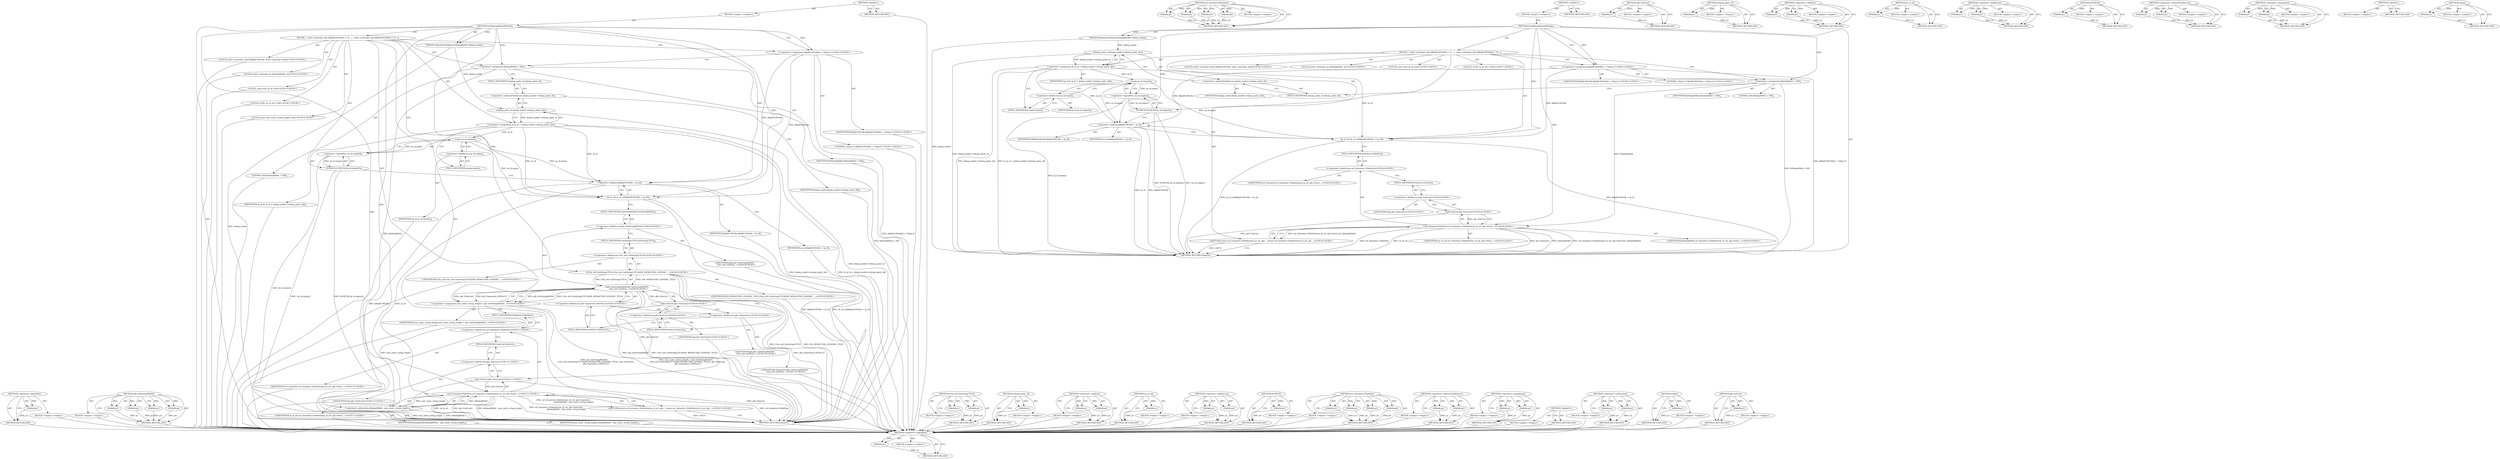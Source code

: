 digraph "empty" {
vulnerable_126 [label=<(METHOD,&lt;operator&gt;.logicalNot)>];
vulnerable_127 [label=<(PARAM,p1)>];
vulnerable_128 [label=<(BLOCK,&lt;empty&gt;,&lt;empty&gt;)>];
vulnerable_129 [label=<(METHOD_RETURN,ANY)>];
vulnerable_148 [label=<(METHOD,gfx.GetStringWidthF)>];
vulnerable_149 [label=<(PARAM,p1)>];
vulnerable_150 [label=<(PARAM,p2)>];
vulnerable_151 [label=<(PARAM,p3)>];
vulnerable_152 [label=<(PARAM,p4)>];
vulnerable_153 [label=<(BLOCK,&lt;empty&gt;,&lt;empty&gt;)>];
vulnerable_154 [label=<(METHOD_RETURN,ANY)>];
vulnerable_6 [label=<(METHOD,&lt;global&gt;)<SUB>1</SUB>>];
vulnerable_7 [label=<(BLOCK,&lt;empty&gt;,&lt;empty&gt;)<SUB>1</SUB>>];
vulnerable_8 [label=<(METHOD,GetRelyingPartyIdString)<SUB>1</SUB>>];
vulnerable_9 [label=<(PARAM,AuthenticatorRequestDialogModel* dialog_model)<SUB>2</SUB>>];
vulnerable_10 [label=<(BLOCK,{
  static constexpr char kRpIdUrlPrefix[] = &quot;h...,{
  static constexpr char kRpIdUrlPrefix[] = &quot;h...)<SUB>2</SUB>>];
vulnerable_11 [label="<(LOCAL,static constexpr char[] kRpIdUrlPrefix: static constexpr char[])<SUB>3</SUB>>"];
vulnerable_12 [label="<(&lt;operator&gt;.assignment,kRpIdUrlPrefix[] = &quot;https://&quot;)<SUB>3</SUB>>"];
vulnerable_13 [label="<(IDENTIFIER,kRpIdUrlPrefix,kRpIdUrlPrefix[] = &quot;https://&quot;)<SUB>3</SUB>>"];
vulnerable_14 [label="<(LITERAL,&quot;https://&quot;,kRpIdUrlPrefix[] = &quot;https://&quot;)<SUB>3</SUB>>"];
vulnerable_15 [label="<(LOCAL,static constexpr int kDialogWidth: int)<SUB>4</SUB>>"];
vulnerable_16 [label=<(&lt;operator&gt;.assignment,kDialogWidth = 300)<SUB>4</SUB>>];
vulnerable_17 [label=<(IDENTIFIER,kDialogWidth,kDialogWidth = 300)<SUB>4</SUB>>];
vulnerable_18 [label=<(LITERAL,300,kDialogWidth = 300)<SUB>4</SUB>>];
vulnerable_19 [label="<(LOCAL,const auto rp_id: auto)<SUB>5</SUB>>"];
vulnerable_20 [label=<(&lt;operator&gt;.assignment,&amp; rp_id = dialog_model-&gt;relying_party_id())<SUB>5</SUB>>];
vulnerable_21 [label=<(IDENTIFIER,rp_id,&amp; rp_id = dialog_model-&gt;relying_party_id())<SUB>5</SUB>>];
vulnerable_22 [label=<(relying_party_id,dialog_model-&gt;relying_party_id())<SUB>5</SUB>>];
vulnerable_23 [label=<(&lt;operator&gt;.indirectFieldAccess,dialog_model-&gt;relying_party_id)<SUB>5</SUB>>];
vulnerable_24 [label=<(IDENTIFIER,dialog_model,dialog_model-&gt;relying_party_id())<SUB>5</SUB>>];
vulnerable_25 [label=<(FIELD_IDENTIFIER,relying_party_id,relying_party_id)<SUB>5</SUB>>];
vulnerable_26 [label=<(DCHECK,DCHECK(!rp_id.empty()))<SUB>6</SUB>>];
vulnerable_27 [label=<(&lt;operator&gt;.logicalNot,!rp_id.empty())<SUB>6</SUB>>];
vulnerable_28 [label=<(empty,rp_id.empty())<SUB>6</SUB>>];
vulnerable_29 [label=<(&lt;operator&gt;.fieldAccess,rp_id.empty)<SUB>6</SUB>>];
vulnerable_30 [label=<(IDENTIFIER,rp_id,rp_id.empty())<SUB>6</SUB>>];
vulnerable_31 [label=<(FIELD_IDENTIFIER,empty,empty)<SUB>6</SUB>>];
vulnerable_32 [label="<(LOCAL,GURL rp_id_url: GURL)<SUB>7</SUB>>"];
vulnerable_33 [label=<(rp_id_url,rp_id_url(kRpIdUrlPrefix + rp_id))<SUB>7</SUB>>];
vulnerable_34 [label=<(&lt;operator&gt;.addition,kRpIdUrlPrefix + rp_id)<SUB>7</SUB>>];
vulnerable_35 [label=<(IDENTIFIER,kRpIdUrlPrefix,kRpIdUrlPrefix + rp_id)<SUB>7</SUB>>];
vulnerable_36 [label=<(IDENTIFIER,rp_id,kRpIdUrlPrefix + rp_id)<SUB>7</SUB>>];
vulnerable_37 [label="<(LOCAL,auto max_static_string_length: auto)<SUB>8</SUB>>"];
vulnerable_38 [label="<(&lt;operator&gt;.assignment,max_static_string_length = gfx::GetStringWidthF...)<SUB>8</SUB>>"];
vulnerable_39 [label="<(IDENTIFIER,max_static_string_length,max_static_string_length = gfx::GetStringWidthF...)<SUB>8</SUB>>"];
vulnerable_40 [label="<(gfx.GetStringWidthF,gfx::GetStringWidthF(
      l10n_util::GetStrin...)<SUB>8</SUB>>"];
vulnerable_41 [label="<(&lt;operator&gt;.fieldAccess,gfx::GetStringWidthF)<SUB>8</SUB>>"];
vulnerable_42 [label="<(IDENTIFIER,gfx,gfx::GetStringWidthF(
      l10n_util::GetStrin...)<SUB>8</SUB>>"];
vulnerable_43 [label=<(FIELD_IDENTIFIER,GetStringWidthF,GetStringWidthF)<SUB>8</SUB>>];
vulnerable_44 [label="<(l10n_util.GetStringUTF16,l10n_util::GetStringUTF16(IDS_WEBAUTHN_GENERIC_...)<SUB>9</SUB>>"];
vulnerable_45 [label="<(&lt;operator&gt;.fieldAccess,l10n_util::GetStringUTF16)<SUB>9</SUB>>"];
vulnerable_46 [label="<(IDENTIFIER,l10n_util,l10n_util::GetStringUTF16(IDS_WEBAUTHN_GENERIC_...)<SUB>9</SUB>>"];
vulnerable_47 [label=<(FIELD_IDENTIFIER,GetStringUTF16,GetStringUTF16)<SUB>9</SUB>>];
vulnerable_48 [label="<(IDENTIFIER,IDS_WEBAUTHN_GENERIC_TITLE,l10n_util::GetStringUTF16(IDS_WEBAUTHN_GENERIC_...)<SUB>9</SUB>>"];
vulnerable_49 [label="<(gfx.FontList,gfx::FontList())<SUB>9</SUB>>"];
vulnerable_50 [label="<(&lt;operator&gt;.fieldAccess,gfx::FontList)<SUB>9</SUB>>"];
vulnerable_51 [label="<(IDENTIFIER,gfx,gfx::FontList())<SUB>9</SUB>>"];
vulnerable_52 [label=<(FIELD_IDENTIFIER,FontList,FontList)<SUB>9</SUB>>];
vulnerable_53 [label="<(&lt;operator&gt;.fieldAccess,gfx::Typesetter::DEFAULT)<SUB>10</SUB>>"];
vulnerable_54 [label="<(&lt;operator&gt;.fieldAccess,gfx::Typesetter)<SUB>10</SUB>>"];
vulnerable_55 [label="<(IDENTIFIER,gfx,gfx::GetStringWidthF(
      l10n_util::GetStrin...)<SUB>10</SUB>>"];
vulnerable_56 [label="<(IDENTIFIER,Typesetter,gfx::GetStringWidthF(
      l10n_util::GetStrin...)<SUB>10</SUB>>"];
vulnerable_57 [label=<(FIELD_IDENTIFIER,DEFAULT,DEFAULT)<SUB>10</SUB>>];
vulnerable_58 [label="<(RETURN,return url_formatter::ElideHost(rp_id_url, gfx:...,return url_formatter::ElideHost(rp_id_url, gfx:...)<SUB>11</SUB>>"];
vulnerable_59 [label="<(url_formatter.ElideHost,url_formatter::ElideHost(rp_id_url, gfx::FontLi...)<SUB>11</SUB>>"];
vulnerable_60 [label="<(&lt;operator&gt;.fieldAccess,url_formatter::ElideHost)<SUB>11</SUB>>"];
vulnerable_61 [label="<(IDENTIFIER,url_formatter,url_formatter::ElideHost(rp_id_url, gfx::FontLi...)<SUB>11</SUB>>"];
vulnerable_62 [label=<(FIELD_IDENTIFIER,ElideHost,ElideHost)<SUB>11</SUB>>];
vulnerable_63 [label="<(IDENTIFIER,rp_id_url,url_formatter::ElideHost(rp_id_url, gfx::FontLi...)<SUB>11</SUB>>"];
vulnerable_64 [label="<(gfx.FontList,gfx::FontList())<SUB>11</SUB>>"];
vulnerable_65 [label="<(&lt;operator&gt;.fieldAccess,gfx::FontList)<SUB>11</SUB>>"];
vulnerable_66 [label="<(IDENTIFIER,gfx,gfx::FontList())<SUB>11</SUB>>"];
vulnerable_67 [label=<(FIELD_IDENTIFIER,FontList,FontList)<SUB>11</SUB>>];
vulnerable_68 [label=<(&lt;operator&gt;.subtraction,kDialogWidth - max_static_string_length)<SUB>12</SUB>>];
vulnerable_69 [label=<(IDENTIFIER,kDialogWidth,kDialogWidth - max_static_string_length)<SUB>12</SUB>>];
vulnerable_70 [label=<(IDENTIFIER,max_static_string_length,kDialogWidth - max_static_string_length)<SUB>12</SUB>>];
vulnerable_71 [label=<(METHOD_RETURN,string16)<SUB>1</SUB>>];
vulnerable_73 [label=<(METHOD_RETURN,ANY)<SUB>1</SUB>>];
vulnerable_155 [label=<(METHOD,l10n_util.GetStringUTF16)>];
vulnerable_156 [label=<(PARAM,p1)>];
vulnerable_157 [label=<(PARAM,p2)>];
vulnerable_158 [label=<(BLOCK,&lt;empty&gt;,&lt;empty&gt;)>];
vulnerable_159 [label=<(METHOD_RETURN,ANY)>];
vulnerable_113 [label=<(METHOD,relying_party_id)>];
vulnerable_114 [label=<(PARAM,p1)>];
vulnerable_115 [label=<(BLOCK,&lt;empty&gt;,&lt;empty&gt;)>];
vulnerable_116 [label=<(METHOD_RETURN,ANY)>];
vulnerable_143 [label=<(METHOD,&lt;operator&gt;.addition)>];
vulnerable_144 [label=<(PARAM,p1)>];
vulnerable_145 [label=<(PARAM,p2)>];
vulnerable_146 [label=<(BLOCK,&lt;empty&gt;,&lt;empty&gt;)>];
vulnerable_147 [label=<(METHOD_RETURN,ANY)>];
vulnerable_139 [label=<(METHOD,rp_id_url)>];
vulnerable_140 [label=<(PARAM,p1)>];
vulnerable_141 [label=<(BLOCK,&lt;empty&gt;,&lt;empty&gt;)>];
vulnerable_142 [label=<(METHOD_RETURN,ANY)>];
vulnerable_134 [label=<(METHOD,&lt;operator&gt;.fieldAccess)>];
vulnerable_135 [label=<(PARAM,p1)>];
vulnerable_136 [label=<(PARAM,p2)>];
vulnerable_137 [label=<(BLOCK,&lt;empty&gt;,&lt;empty&gt;)>];
vulnerable_138 [label=<(METHOD_RETURN,ANY)>];
vulnerable_122 [label=<(METHOD,DCHECK)>];
vulnerable_123 [label=<(PARAM,p1)>];
vulnerable_124 [label=<(BLOCK,&lt;empty&gt;,&lt;empty&gt;)>];
vulnerable_125 [label=<(METHOD_RETURN,ANY)>];
vulnerable_164 [label=<(METHOD,url_formatter.ElideHost)>];
vulnerable_165 [label=<(PARAM,p1)>];
vulnerable_166 [label=<(PARAM,p2)>];
vulnerable_167 [label=<(PARAM,p3)>];
vulnerable_168 [label=<(PARAM,p4)>];
vulnerable_169 [label=<(BLOCK,&lt;empty&gt;,&lt;empty&gt;)>];
vulnerable_170 [label=<(METHOD_RETURN,ANY)>];
vulnerable_117 [label=<(METHOD,&lt;operator&gt;.indirectFieldAccess)>];
vulnerable_118 [label=<(PARAM,p1)>];
vulnerable_119 [label=<(PARAM,p2)>];
vulnerable_120 [label=<(BLOCK,&lt;empty&gt;,&lt;empty&gt;)>];
vulnerable_121 [label=<(METHOD_RETURN,ANY)>];
vulnerable_108 [label=<(METHOD,&lt;operator&gt;.assignment)>];
vulnerable_109 [label=<(PARAM,p1)>];
vulnerable_110 [label=<(PARAM,p2)>];
vulnerable_111 [label=<(BLOCK,&lt;empty&gt;,&lt;empty&gt;)>];
vulnerable_112 [label=<(METHOD_RETURN,ANY)>];
vulnerable_102 [label=<(METHOD,&lt;global&gt;)<SUB>1</SUB>>];
vulnerable_103 [label=<(BLOCK,&lt;empty&gt;,&lt;empty&gt;)>];
vulnerable_104 [label=<(METHOD_RETURN,ANY)>];
vulnerable_171 [label=<(METHOD,&lt;operator&gt;.subtraction)>];
vulnerable_172 [label=<(PARAM,p1)>];
vulnerable_173 [label=<(PARAM,p2)>];
vulnerable_174 [label=<(BLOCK,&lt;empty&gt;,&lt;empty&gt;)>];
vulnerable_175 [label=<(METHOD_RETURN,ANY)>];
vulnerable_130 [label=<(METHOD,empty)>];
vulnerable_131 [label=<(PARAM,p1)>];
vulnerable_132 [label=<(BLOCK,&lt;empty&gt;,&lt;empty&gt;)>];
vulnerable_133 [label=<(METHOD_RETURN,ANY)>];
vulnerable_160 [label=<(METHOD,gfx.FontList)>];
vulnerable_161 [label=<(PARAM,p1)>];
vulnerable_162 [label=<(BLOCK,&lt;empty&gt;,&lt;empty&gt;)>];
vulnerable_163 [label=<(METHOD_RETURN,ANY)>];
fixed_99 [label=<(METHOD,&lt;operator&gt;.logicalNot)>];
fixed_100 [label=<(PARAM,p1)>];
fixed_101 [label=<(BLOCK,&lt;empty&gt;,&lt;empty&gt;)>];
fixed_102 [label=<(METHOD_RETURN,ANY)>];
fixed_121 [label=<(METHOD,url_formatter.ElideHost)>];
fixed_122 [label=<(PARAM,p1)>];
fixed_123 [label=<(PARAM,p2)>];
fixed_124 [label=<(PARAM,p3)>];
fixed_125 [label=<(PARAM,p4)>];
fixed_126 [label=<(BLOCK,&lt;empty&gt;,&lt;empty&gt;)>];
fixed_127 [label=<(METHOD_RETURN,ANY)>];
fixed_6 [label=<(METHOD,&lt;global&gt;)<SUB>1</SUB>>];
fixed_7 [label=<(BLOCK,&lt;empty&gt;,&lt;empty&gt;)<SUB>1</SUB>>];
fixed_8 [label=<(METHOD,GetRelyingPartyIdString)<SUB>1</SUB>>];
fixed_9 [label=<(PARAM,AuthenticatorRequestDialogModel* dialog_model)<SUB>2</SUB>>];
fixed_10 [label=<(BLOCK,{
  static constexpr char kRpIdUrlPrefix[] = &quot;h...,{
  static constexpr char kRpIdUrlPrefix[] = &quot;h...)<SUB>2</SUB>>];
fixed_11 [label="<(LOCAL,static constexpr char[] kRpIdUrlPrefix: static constexpr char[])<SUB>3</SUB>>"];
fixed_12 [label="<(&lt;operator&gt;.assignment,kRpIdUrlPrefix[] = &quot;https://&quot;)<SUB>3</SUB>>"];
fixed_13 [label="<(IDENTIFIER,kRpIdUrlPrefix,kRpIdUrlPrefix[] = &quot;https://&quot;)<SUB>3</SUB>>"];
fixed_14 [label="<(LITERAL,&quot;https://&quot;,kRpIdUrlPrefix[] = &quot;https://&quot;)<SUB>3</SUB>>"];
fixed_15 [label="<(LOCAL,static constexpr int kDialogWidth: int)<SUB>4</SUB>>"];
fixed_16 [label=<(&lt;operator&gt;.assignment,kDialogWidth = 300)<SUB>4</SUB>>];
fixed_17 [label=<(IDENTIFIER,kDialogWidth,kDialogWidth = 300)<SUB>4</SUB>>];
fixed_18 [label=<(LITERAL,300,kDialogWidth = 300)<SUB>4</SUB>>];
fixed_19 [label="<(LOCAL,const auto rp_id: auto)<SUB>5</SUB>>"];
fixed_20 [label=<(&lt;operator&gt;.assignment,&amp; rp_id = dialog_model-&gt;relying_party_id())<SUB>5</SUB>>];
fixed_21 [label=<(IDENTIFIER,rp_id,&amp; rp_id = dialog_model-&gt;relying_party_id())<SUB>5</SUB>>];
fixed_22 [label=<(relying_party_id,dialog_model-&gt;relying_party_id())<SUB>5</SUB>>];
fixed_23 [label=<(&lt;operator&gt;.indirectFieldAccess,dialog_model-&gt;relying_party_id)<SUB>5</SUB>>];
fixed_24 [label=<(IDENTIFIER,dialog_model,dialog_model-&gt;relying_party_id())<SUB>5</SUB>>];
fixed_25 [label=<(FIELD_IDENTIFIER,relying_party_id,relying_party_id)<SUB>5</SUB>>];
fixed_26 [label=<(DCHECK,DCHECK(!rp_id.empty()))<SUB>6</SUB>>];
fixed_27 [label=<(&lt;operator&gt;.logicalNot,!rp_id.empty())<SUB>6</SUB>>];
fixed_28 [label=<(empty,rp_id.empty())<SUB>6</SUB>>];
fixed_29 [label=<(&lt;operator&gt;.fieldAccess,rp_id.empty)<SUB>6</SUB>>];
fixed_30 [label=<(IDENTIFIER,rp_id,rp_id.empty())<SUB>6</SUB>>];
fixed_31 [label=<(FIELD_IDENTIFIER,empty,empty)<SUB>6</SUB>>];
fixed_32 [label="<(LOCAL,GURL rp_id_url: GURL)<SUB>7</SUB>>"];
fixed_33 [label=<(rp_id_url,rp_id_url(kRpIdUrlPrefix + rp_id))<SUB>7</SUB>>];
fixed_34 [label=<(&lt;operator&gt;.addition,kRpIdUrlPrefix + rp_id)<SUB>7</SUB>>];
fixed_35 [label=<(IDENTIFIER,kRpIdUrlPrefix,kRpIdUrlPrefix + rp_id)<SUB>7</SUB>>];
fixed_36 [label=<(IDENTIFIER,rp_id,kRpIdUrlPrefix + rp_id)<SUB>7</SUB>>];
fixed_37 [label="<(RETURN,return url_formatter::ElideHost(rp_id_url, gfx:...,return url_formatter::ElideHost(rp_id_url, gfx:...)<SUB>8</SUB>>"];
fixed_38 [label="<(url_formatter.ElideHost,url_formatter::ElideHost(rp_id_url, gfx::FontLi...)<SUB>8</SUB>>"];
fixed_39 [label="<(&lt;operator&gt;.fieldAccess,url_formatter::ElideHost)<SUB>8</SUB>>"];
fixed_40 [label="<(IDENTIFIER,url_formatter,url_formatter::ElideHost(rp_id_url, gfx::FontLi...)<SUB>8</SUB>>"];
fixed_41 [label=<(FIELD_IDENTIFIER,ElideHost,ElideHost)<SUB>8</SUB>>];
fixed_42 [label="<(IDENTIFIER,rp_id_url,url_formatter::ElideHost(rp_id_url, gfx::FontLi...)<SUB>8</SUB>>"];
fixed_43 [label="<(gfx.FontList,gfx::FontList())<SUB>8</SUB>>"];
fixed_44 [label="<(&lt;operator&gt;.fieldAccess,gfx::FontList)<SUB>8</SUB>>"];
fixed_45 [label="<(IDENTIFIER,gfx,gfx::FontList())<SUB>8</SUB>>"];
fixed_46 [label=<(FIELD_IDENTIFIER,FontList,FontList)<SUB>8</SUB>>];
fixed_47 [label="<(IDENTIFIER,kDialogWidth,url_formatter::ElideHost(rp_id_url, gfx::FontLi...)<SUB>8</SUB>>"];
fixed_48 [label=<(METHOD_RETURN,string16)<SUB>1</SUB>>];
fixed_50 [label=<(METHOD_RETURN,ANY)<SUB>1</SUB>>];
fixed_128 [label=<(METHOD,gfx.FontList)>];
fixed_129 [label=<(PARAM,p1)>];
fixed_130 [label=<(BLOCK,&lt;empty&gt;,&lt;empty&gt;)>];
fixed_131 [label=<(METHOD_RETURN,ANY)>];
fixed_86 [label=<(METHOD,relying_party_id)>];
fixed_87 [label=<(PARAM,p1)>];
fixed_88 [label=<(BLOCK,&lt;empty&gt;,&lt;empty&gt;)>];
fixed_89 [label=<(METHOD_RETURN,ANY)>];
fixed_116 [label=<(METHOD,&lt;operator&gt;.addition)>];
fixed_117 [label=<(PARAM,p1)>];
fixed_118 [label=<(PARAM,p2)>];
fixed_119 [label=<(BLOCK,&lt;empty&gt;,&lt;empty&gt;)>];
fixed_120 [label=<(METHOD_RETURN,ANY)>];
fixed_112 [label=<(METHOD,rp_id_url)>];
fixed_113 [label=<(PARAM,p1)>];
fixed_114 [label=<(BLOCK,&lt;empty&gt;,&lt;empty&gt;)>];
fixed_115 [label=<(METHOD_RETURN,ANY)>];
fixed_107 [label=<(METHOD,&lt;operator&gt;.fieldAccess)>];
fixed_108 [label=<(PARAM,p1)>];
fixed_109 [label=<(PARAM,p2)>];
fixed_110 [label=<(BLOCK,&lt;empty&gt;,&lt;empty&gt;)>];
fixed_111 [label=<(METHOD_RETURN,ANY)>];
fixed_95 [label=<(METHOD,DCHECK)>];
fixed_96 [label=<(PARAM,p1)>];
fixed_97 [label=<(BLOCK,&lt;empty&gt;,&lt;empty&gt;)>];
fixed_98 [label=<(METHOD_RETURN,ANY)>];
fixed_90 [label=<(METHOD,&lt;operator&gt;.indirectFieldAccess)>];
fixed_91 [label=<(PARAM,p1)>];
fixed_92 [label=<(PARAM,p2)>];
fixed_93 [label=<(BLOCK,&lt;empty&gt;,&lt;empty&gt;)>];
fixed_94 [label=<(METHOD_RETURN,ANY)>];
fixed_81 [label=<(METHOD,&lt;operator&gt;.assignment)>];
fixed_82 [label=<(PARAM,p1)>];
fixed_83 [label=<(PARAM,p2)>];
fixed_84 [label=<(BLOCK,&lt;empty&gt;,&lt;empty&gt;)>];
fixed_85 [label=<(METHOD_RETURN,ANY)>];
fixed_75 [label=<(METHOD,&lt;global&gt;)<SUB>1</SUB>>];
fixed_76 [label=<(BLOCK,&lt;empty&gt;,&lt;empty&gt;)>];
fixed_77 [label=<(METHOD_RETURN,ANY)>];
fixed_103 [label=<(METHOD,empty)>];
fixed_104 [label=<(PARAM,p1)>];
fixed_105 [label=<(BLOCK,&lt;empty&gt;,&lt;empty&gt;)>];
fixed_106 [label=<(METHOD_RETURN,ANY)>];
vulnerable_126 -> vulnerable_127  [key=0, label="AST: "];
vulnerable_126 -> vulnerable_127  [key=1, label="DDG: "];
vulnerable_126 -> vulnerable_128  [key=0, label="AST: "];
vulnerable_126 -> vulnerable_129  [key=0, label="AST: "];
vulnerable_126 -> vulnerable_129  [key=1, label="CFG: "];
vulnerable_127 -> vulnerable_129  [key=0, label="DDG: p1"];
vulnerable_128 -> fixed_99  [key=0];
vulnerable_129 -> fixed_99  [key=0];
vulnerable_148 -> vulnerable_149  [key=0, label="AST: "];
vulnerable_148 -> vulnerable_149  [key=1, label="DDG: "];
vulnerable_148 -> vulnerable_153  [key=0, label="AST: "];
vulnerable_148 -> vulnerable_150  [key=0, label="AST: "];
vulnerable_148 -> vulnerable_150  [key=1, label="DDG: "];
vulnerable_148 -> vulnerable_154  [key=0, label="AST: "];
vulnerable_148 -> vulnerable_154  [key=1, label="CFG: "];
vulnerable_148 -> vulnerable_151  [key=0, label="AST: "];
vulnerable_148 -> vulnerable_151  [key=1, label="DDG: "];
vulnerable_148 -> vulnerable_152  [key=0, label="AST: "];
vulnerable_148 -> vulnerable_152  [key=1, label="DDG: "];
vulnerable_149 -> vulnerable_154  [key=0, label="DDG: p1"];
vulnerable_150 -> vulnerable_154  [key=0, label="DDG: p2"];
vulnerable_151 -> vulnerable_154  [key=0, label="DDG: p3"];
vulnerable_152 -> vulnerable_154  [key=0, label="DDG: p4"];
vulnerable_153 -> fixed_99  [key=0];
vulnerable_154 -> fixed_99  [key=0];
vulnerable_6 -> vulnerable_7  [key=0, label="AST: "];
vulnerable_6 -> vulnerable_73  [key=0, label="AST: "];
vulnerable_6 -> vulnerable_73  [key=1, label="CFG: "];
vulnerable_7 -> vulnerable_8  [key=0, label="AST: "];
vulnerable_8 -> vulnerable_9  [key=0, label="AST: "];
vulnerable_8 -> vulnerable_9  [key=1, label="DDG: "];
vulnerable_8 -> vulnerable_10  [key=0, label="AST: "];
vulnerable_8 -> vulnerable_71  [key=0, label="AST: "];
vulnerable_8 -> vulnerable_12  [key=0, label="CFG: "];
vulnerable_8 -> vulnerable_12  [key=1, label="DDG: "];
vulnerable_8 -> vulnerable_16  [key=0, label="DDG: "];
vulnerable_8 -> vulnerable_33  [key=0, label="DDG: "];
vulnerable_8 -> vulnerable_34  [key=0, label="DDG: "];
vulnerable_8 -> vulnerable_59  [key=0, label="DDG: "];
vulnerable_8 -> vulnerable_44  [key=0, label="DDG: "];
vulnerable_8 -> vulnerable_68  [key=0, label="DDG: "];
vulnerable_9 -> vulnerable_71  [key=0, label="DDG: dialog_model"];
vulnerable_9 -> vulnerable_22  [key=0, label="DDG: dialog_model"];
vulnerable_10 -> vulnerable_11  [key=0, label="AST: "];
vulnerable_10 -> vulnerable_12  [key=0, label="AST: "];
vulnerable_10 -> vulnerable_15  [key=0, label="AST: "];
vulnerable_10 -> vulnerable_16  [key=0, label="AST: "];
vulnerable_10 -> vulnerable_19  [key=0, label="AST: "];
vulnerable_10 -> vulnerable_20  [key=0, label="AST: "];
vulnerable_10 -> vulnerable_26  [key=0, label="AST: "];
vulnerable_10 -> vulnerable_32  [key=0, label="AST: "];
vulnerable_10 -> vulnerable_33  [key=0, label="AST: "];
vulnerable_10 -> vulnerable_37  [key=0, label="AST: "];
vulnerable_10 -> vulnerable_38  [key=0, label="AST: "];
vulnerable_10 -> vulnerable_58  [key=0, label="AST: "];
vulnerable_11 -> fixed_99  [key=0];
vulnerable_12 -> vulnerable_13  [key=0, label="AST: "];
vulnerable_12 -> vulnerable_14  [key=0, label="AST: "];
vulnerable_12 -> vulnerable_16  [key=0, label="CFG: "];
vulnerable_12 -> vulnerable_71  [key=0, label="DDG: kRpIdUrlPrefix[] = &quot;https://&quot;"];
vulnerable_12 -> vulnerable_33  [key=0, label="DDG: kRpIdUrlPrefix"];
vulnerable_12 -> vulnerable_34  [key=0, label="DDG: kRpIdUrlPrefix"];
vulnerable_13 -> fixed_99  [key=0];
vulnerable_14 -> fixed_99  [key=0];
vulnerable_15 -> fixed_99  [key=0];
vulnerable_16 -> vulnerable_17  [key=0, label="AST: "];
vulnerable_16 -> vulnerable_18  [key=0, label="AST: "];
vulnerable_16 -> vulnerable_25  [key=0, label="CFG: "];
vulnerable_16 -> vulnerable_71  [key=0, label="DDG: kDialogWidth = 300"];
vulnerable_16 -> vulnerable_68  [key=0, label="DDG: kDialogWidth"];
vulnerable_17 -> fixed_99  [key=0];
vulnerable_18 -> fixed_99  [key=0];
vulnerable_19 -> fixed_99  [key=0];
vulnerable_20 -> vulnerable_21  [key=0, label="AST: "];
vulnerable_20 -> vulnerable_22  [key=0, label="AST: "];
vulnerable_20 -> vulnerable_31  [key=0, label="CFG: "];
vulnerable_20 -> vulnerable_71  [key=0, label="DDG: dialog_model-&gt;relying_party_id()"];
vulnerable_20 -> vulnerable_71  [key=1, label="DDG: &amp; rp_id = dialog_model-&gt;relying_party_id()"];
vulnerable_20 -> vulnerable_33  [key=0, label="DDG: rp_id"];
vulnerable_20 -> vulnerable_34  [key=0, label="DDG: rp_id"];
vulnerable_20 -> vulnerable_28  [key=0, label="DDG: rp_id"];
vulnerable_21 -> fixed_99  [key=0];
vulnerable_22 -> vulnerable_23  [key=0, label="AST: "];
vulnerable_22 -> vulnerable_20  [key=0, label="CFG: "];
vulnerable_22 -> vulnerable_20  [key=1, label="DDG: dialog_model-&gt;relying_party_id"];
vulnerable_22 -> vulnerable_71  [key=0, label="DDG: dialog_model-&gt;relying_party_id"];
vulnerable_23 -> vulnerable_24  [key=0, label="AST: "];
vulnerable_23 -> vulnerable_25  [key=0, label="AST: "];
vulnerable_23 -> vulnerable_22  [key=0, label="CFG: "];
vulnerable_24 -> fixed_99  [key=0];
vulnerable_25 -> vulnerable_23  [key=0, label="CFG: "];
vulnerable_26 -> vulnerable_27  [key=0, label="AST: "];
vulnerable_26 -> vulnerable_34  [key=0, label="CFG: "];
vulnerable_26 -> vulnerable_71  [key=0, label="DDG: !rp_id.empty()"];
vulnerable_26 -> vulnerable_71  [key=1, label="DDG: DCHECK(!rp_id.empty())"];
vulnerable_27 -> vulnerable_28  [key=0, label="AST: "];
vulnerable_27 -> vulnerable_26  [key=0, label="CFG: "];
vulnerable_27 -> vulnerable_26  [key=1, label="DDG: rp_id.empty()"];
vulnerable_27 -> vulnerable_71  [key=0, label="DDG: rp_id.empty()"];
vulnerable_28 -> vulnerable_29  [key=0, label="AST: "];
vulnerable_28 -> vulnerable_27  [key=0, label="CFG: "];
vulnerable_28 -> vulnerable_27  [key=1, label="DDG: rp_id.empty"];
vulnerable_28 -> vulnerable_33  [key=0, label="DDG: rp_id.empty"];
vulnerable_28 -> vulnerable_34  [key=0, label="DDG: rp_id.empty"];
vulnerable_29 -> vulnerable_30  [key=0, label="AST: "];
vulnerable_29 -> vulnerable_31  [key=0, label="AST: "];
vulnerable_29 -> vulnerable_28  [key=0, label="CFG: "];
vulnerable_30 -> fixed_99  [key=0];
vulnerable_31 -> vulnerable_29  [key=0, label="CFG: "];
vulnerable_32 -> fixed_99  [key=0];
vulnerable_33 -> vulnerable_34  [key=0, label="AST: "];
vulnerable_33 -> vulnerable_43  [key=0, label="CFG: "];
vulnerable_33 -> vulnerable_71  [key=0, label="DDG: kRpIdUrlPrefix + rp_id"];
vulnerable_33 -> vulnerable_71  [key=1, label="DDG: rp_id_url(kRpIdUrlPrefix + rp_id)"];
vulnerable_34 -> vulnerable_35  [key=0, label="AST: "];
vulnerable_34 -> vulnerable_36  [key=0, label="AST: "];
vulnerable_34 -> vulnerable_33  [key=0, label="CFG: "];
vulnerable_34 -> vulnerable_71  [key=0, label="DDG: kRpIdUrlPrefix"];
vulnerable_34 -> vulnerable_71  [key=1, label="DDG: rp_id"];
vulnerable_35 -> fixed_99  [key=0];
vulnerable_36 -> fixed_99  [key=0];
vulnerable_37 -> fixed_99  [key=0];
vulnerable_38 -> vulnerable_39  [key=0, label="AST: "];
vulnerable_38 -> vulnerable_40  [key=0, label="AST: "];
vulnerable_38 -> vulnerable_62  [key=0, label="CFG: "];
vulnerable_38 -> vulnerable_71  [key=0, label="DDG: gfx::GetStringWidthF(
      l10n_util::GetStringUTF16(IDS_WEBAUTHN_GENERIC_TITLE), gfx::FontList(),
      gfx::Typesetter::DEFAULT)"];
vulnerable_38 -> vulnerable_71  [key=1, label="DDG: max_static_string_length = gfx::GetStringWidthF(
      l10n_util::GetStringUTF16(IDS_WEBAUTHN_GENERIC_TITLE), gfx::FontList(),
      gfx::Typesetter::DEFAULT)"];
vulnerable_38 -> vulnerable_68  [key=0, label="DDG: max_static_string_length"];
vulnerable_39 -> fixed_99  [key=0];
vulnerable_40 -> vulnerable_41  [key=0, label="AST: "];
vulnerable_40 -> vulnerable_44  [key=0, label="AST: "];
vulnerable_40 -> vulnerable_49  [key=0, label="AST: "];
vulnerable_40 -> vulnerable_53  [key=0, label="AST: "];
vulnerable_40 -> vulnerable_38  [key=0, label="CFG: "];
vulnerable_40 -> vulnerable_38  [key=1, label="DDG: gfx::GetStringWidthF"];
vulnerable_40 -> vulnerable_38  [key=2, label="DDG: l10n_util::GetStringUTF16(IDS_WEBAUTHN_GENERIC_TITLE)"];
vulnerable_40 -> vulnerable_38  [key=3, label="DDG: gfx::FontList()"];
vulnerable_40 -> vulnerable_38  [key=4, label="DDG: gfx::Typesetter::DEFAULT"];
vulnerable_40 -> vulnerable_71  [key=0, label="DDG: gfx::GetStringWidthF"];
vulnerable_40 -> vulnerable_71  [key=1, label="DDG: l10n_util::GetStringUTF16(IDS_WEBAUTHN_GENERIC_TITLE)"];
vulnerable_40 -> vulnerable_71  [key=2, label="DDG: gfx::Typesetter::DEFAULT"];
vulnerable_41 -> vulnerable_42  [key=0, label="AST: "];
vulnerable_41 -> vulnerable_43  [key=0, label="AST: "];
vulnerable_41 -> vulnerable_47  [key=0, label="CFG: "];
vulnerable_42 -> fixed_99  [key=0];
vulnerable_43 -> vulnerable_41  [key=0, label="CFG: "];
vulnerable_44 -> vulnerable_45  [key=0, label="AST: "];
vulnerable_44 -> vulnerable_48  [key=0, label="AST: "];
vulnerable_44 -> vulnerable_52  [key=0, label="CFG: "];
vulnerable_44 -> vulnerable_71  [key=0, label="DDG: l10n_util::GetStringUTF16"];
vulnerable_44 -> vulnerable_71  [key=1, label="DDG: IDS_WEBAUTHN_GENERIC_TITLE"];
vulnerable_44 -> vulnerable_40  [key=0, label="DDG: l10n_util::GetStringUTF16"];
vulnerable_44 -> vulnerable_40  [key=1, label="DDG: IDS_WEBAUTHN_GENERIC_TITLE"];
vulnerable_45 -> vulnerable_46  [key=0, label="AST: "];
vulnerable_45 -> vulnerable_47  [key=0, label="AST: "];
vulnerable_45 -> vulnerable_44  [key=0, label="CFG: "];
vulnerable_46 -> fixed_99  [key=0];
vulnerable_47 -> vulnerable_45  [key=0, label="CFG: "];
vulnerable_48 -> fixed_99  [key=0];
vulnerable_49 -> vulnerable_50  [key=0, label="AST: "];
vulnerable_49 -> vulnerable_54  [key=0, label="CFG: "];
vulnerable_49 -> vulnerable_40  [key=0, label="DDG: gfx::FontList"];
vulnerable_49 -> vulnerable_64  [key=0, label="DDG: gfx::FontList"];
vulnerable_50 -> vulnerable_51  [key=0, label="AST: "];
vulnerable_50 -> vulnerable_52  [key=0, label="AST: "];
vulnerable_50 -> vulnerable_49  [key=0, label="CFG: "];
vulnerable_51 -> fixed_99  [key=0];
vulnerable_52 -> vulnerable_50  [key=0, label="CFG: "];
vulnerable_53 -> vulnerable_54  [key=0, label="AST: "];
vulnerable_53 -> vulnerable_57  [key=0, label="AST: "];
vulnerable_53 -> vulnerable_40  [key=0, label="CFG: "];
vulnerable_54 -> vulnerable_55  [key=0, label="AST: "];
vulnerable_54 -> vulnerable_56  [key=0, label="AST: "];
vulnerable_54 -> vulnerable_57  [key=0, label="CFG: "];
vulnerable_55 -> fixed_99  [key=0];
vulnerable_56 -> fixed_99  [key=0];
vulnerable_57 -> vulnerable_53  [key=0, label="CFG: "];
vulnerable_58 -> vulnerable_59  [key=0, label="AST: "];
vulnerable_58 -> vulnerable_71  [key=0, label="CFG: "];
vulnerable_58 -> vulnerable_71  [key=1, label="DDG: &lt;RET&gt;"];
vulnerable_59 -> vulnerable_60  [key=0, label="AST: "];
vulnerable_59 -> vulnerable_63  [key=0, label="AST: "];
vulnerable_59 -> vulnerable_64  [key=0, label="AST: "];
vulnerable_59 -> vulnerable_68  [key=0, label="AST: "];
vulnerable_59 -> vulnerable_58  [key=0, label="CFG: "];
vulnerable_59 -> vulnerable_58  [key=1, label="DDG: url_formatter::ElideHost(rp_id_url, gfx::FontList(),
                                  kDialogWidth - max_static_string_length)"];
vulnerable_59 -> vulnerable_71  [key=0, label="DDG: url_formatter::ElideHost"];
vulnerable_59 -> vulnerable_71  [key=1, label="DDG: rp_id_url"];
vulnerable_59 -> vulnerable_71  [key=2, label="DDG: gfx::FontList()"];
vulnerable_59 -> vulnerable_71  [key=3, label="DDG: kDialogWidth - max_static_string_length"];
vulnerable_59 -> vulnerable_71  [key=4, label="DDG: url_formatter::ElideHost(rp_id_url, gfx::FontList(),
                                  kDialogWidth - max_static_string_length)"];
vulnerable_60 -> vulnerable_61  [key=0, label="AST: "];
vulnerable_60 -> vulnerable_62  [key=0, label="AST: "];
vulnerable_60 -> vulnerable_67  [key=0, label="CFG: "];
vulnerable_61 -> fixed_99  [key=0];
vulnerable_62 -> vulnerable_60  [key=0, label="CFG: "];
vulnerable_63 -> fixed_99  [key=0];
vulnerable_64 -> vulnerable_65  [key=0, label="AST: "];
vulnerable_64 -> vulnerable_68  [key=0, label="CFG: "];
vulnerable_64 -> vulnerable_71  [key=0, label="DDG: gfx::FontList"];
vulnerable_64 -> vulnerable_59  [key=0, label="DDG: gfx::FontList"];
vulnerable_65 -> vulnerable_66  [key=0, label="AST: "];
vulnerable_65 -> vulnerable_67  [key=0, label="AST: "];
vulnerable_65 -> vulnerable_64  [key=0, label="CFG: "];
vulnerable_66 -> fixed_99  [key=0];
vulnerable_67 -> vulnerable_65  [key=0, label="CFG: "];
vulnerable_68 -> vulnerable_69  [key=0, label="AST: "];
vulnerable_68 -> vulnerable_70  [key=0, label="AST: "];
vulnerable_68 -> vulnerable_59  [key=0, label="CFG: "];
vulnerable_68 -> vulnerable_59  [key=1, label="DDG: kDialogWidth"];
vulnerable_68 -> vulnerable_59  [key=2, label="DDG: max_static_string_length"];
vulnerable_68 -> vulnerable_71  [key=0, label="DDG: kDialogWidth"];
vulnerable_68 -> vulnerable_71  [key=1, label="DDG: max_static_string_length"];
vulnerable_69 -> fixed_99  [key=0];
vulnerable_70 -> fixed_99  [key=0];
vulnerable_71 -> fixed_99  [key=0];
vulnerable_73 -> fixed_99  [key=0];
vulnerable_155 -> vulnerable_156  [key=0, label="AST: "];
vulnerable_155 -> vulnerable_156  [key=1, label="DDG: "];
vulnerable_155 -> vulnerable_158  [key=0, label="AST: "];
vulnerable_155 -> vulnerable_157  [key=0, label="AST: "];
vulnerable_155 -> vulnerable_157  [key=1, label="DDG: "];
vulnerable_155 -> vulnerable_159  [key=0, label="AST: "];
vulnerable_155 -> vulnerable_159  [key=1, label="CFG: "];
vulnerable_156 -> vulnerable_159  [key=0, label="DDG: p1"];
vulnerable_157 -> vulnerable_159  [key=0, label="DDG: p2"];
vulnerable_158 -> fixed_99  [key=0];
vulnerable_159 -> fixed_99  [key=0];
vulnerable_113 -> vulnerable_114  [key=0, label="AST: "];
vulnerable_113 -> vulnerable_114  [key=1, label="DDG: "];
vulnerable_113 -> vulnerable_115  [key=0, label="AST: "];
vulnerable_113 -> vulnerable_116  [key=0, label="AST: "];
vulnerable_113 -> vulnerable_116  [key=1, label="CFG: "];
vulnerable_114 -> vulnerable_116  [key=0, label="DDG: p1"];
vulnerable_115 -> fixed_99  [key=0];
vulnerable_116 -> fixed_99  [key=0];
vulnerable_143 -> vulnerable_144  [key=0, label="AST: "];
vulnerable_143 -> vulnerable_144  [key=1, label="DDG: "];
vulnerable_143 -> vulnerable_146  [key=0, label="AST: "];
vulnerable_143 -> vulnerable_145  [key=0, label="AST: "];
vulnerable_143 -> vulnerable_145  [key=1, label="DDG: "];
vulnerable_143 -> vulnerable_147  [key=0, label="AST: "];
vulnerable_143 -> vulnerable_147  [key=1, label="CFG: "];
vulnerable_144 -> vulnerable_147  [key=0, label="DDG: p1"];
vulnerable_145 -> vulnerable_147  [key=0, label="DDG: p2"];
vulnerable_146 -> fixed_99  [key=0];
vulnerable_147 -> fixed_99  [key=0];
vulnerable_139 -> vulnerable_140  [key=0, label="AST: "];
vulnerable_139 -> vulnerable_140  [key=1, label="DDG: "];
vulnerable_139 -> vulnerable_141  [key=0, label="AST: "];
vulnerable_139 -> vulnerable_142  [key=0, label="AST: "];
vulnerable_139 -> vulnerable_142  [key=1, label="CFG: "];
vulnerable_140 -> vulnerable_142  [key=0, label="DDG: p1"];
vulnerable_141 -> fixed_99  [key=0];
vulnerable_142 -> fixed_99  [key=0];
vulnerable_134 -> vulnerable_135  [key=0, label="AST: "];
vulnerable_134 -> vulnerable_135  [key=1, label="DDG: "];
vulnerable_134 -> vulnerable_137  [key=0, label="AST: "];
vulnerable_134 -> vulnerable_136  [key=0, label="AST: "];
vulnerable_134 -> vulnerable_136  [key=1, label="DDG: "];
vulnerable_134 -> vulnerable_138  [key=0, label="AST: "];
vulnerable_134 -> vulnerable_138  [key=1, label="CFG: "];
vulnerable_135 -> vulnerable_138  [key=0, label="DDG: p1"];
vulnerable_136 -> vulnerable_138  [key=0, label="DDG: p2"];
vulnerable_137 -> fixed_99  [key=0];
vulnerable_138 -> fixed_99  [key=0];
vulnerable_122 -> vulnerable_123  [key=0, label="AST: "];
vulnerable_122 -> vulnerable_123  [key=1, label="DDG: "];
vulnerable_122 -> vulnerable_124  [key=0, label="AST: "];
vulnerable_122 -> vulnerable_125  [key=0, label="AST: "];
vulnerable_122 -> vulnerable_125  [key=1, label="CFG: "];
vulnerable_123 -> vulnerable_125  [key=0, label="DDG: p1"];
vulnerable_124 -> fixed_99  [key=0];
vulnerable_125 -> fixed_99  [key=0];
vulnerable_164 -> vulnerable_165  [key=0, label="AST: "];
vulnerable_164 -> vulnerable_165  [key=1, label="DDG: "];
vulnerable_164 -> vulnerable_169  [key=0, label="AST: "];
vulnerable_164 -> vulnerable_166  [key=0, label="AST: "];
vulnerable_164 -> vulnerable_166  [key=1, label="DDG: "];
vulnerable_164 -> vulnerable_170  [key=0, label="AST: "];
vulnerable_164 -> vulnerable_170  [key=1, label="CFG: "];
vulnerable_164 -> vulnerable_167  [key=0, label="AST: "];
vulnerable_164 -> vulnerable_167  [key=1, label="DDG: "];
vulnerable_164 -> vulnerable_168  [key=0, label="AST: "];
vulnerable_164 -> vulnerable_168  [key=1, label="DDG: "];
vulnerable_165 -> vulnerable_170  [key=0, label="DDG: p1"];
vulnerable_166 -> vulnerable_170  [key=0, label="DDG: p2"];
vulnerable_167 -> vulnerable_170  [key=0, label="DDG: p3"];
vulnerable_168 -> vulnerable_170  [key=0, label="DDG: p4"];
vulnerable_169 -> fixed_99  [key=0];
vulnerable_170 -> fixed_99  [key=0];
vulnerable_117 -> vulnerable_118  [key=0, label="AST: "];
vulnerable_117 -> vulnerable_118  [key=1, label="DDG: "];
vulnerable_117 -> vulnerable_120  [key=0, label="AST: "];
vulnerable_117 -> vulnerable_119  [key=0, label="AST: "];
vulnerable_117 -> vulnerable_119  [key=1, label="DDG: "];
vulnerable_117 -> vulnerable_121  [key=0, label="AST: "];
vulnerable_117 -> vulnerable_121  [key=1, label="CFG: "];
vulnerable_118 -> vulnerable_121  [key=0, label="DDG: p1"];
vulnerable_119 -> vulnerable_121  [key=0, label="DDG: p2"];
vulnerable_120 -> fixed_99  [key=0];
vulnerable_121 -> fixed_99  [key=0];
vulnerable_108 -> vulnerable_109  [key=0, label="AST: "];
vulnerable_108 -> vulnerable_109  [key=1, label="DDG: "];
vulnerable_108 -> vulnerable_111  [key=0, label="AST: "];
vulnerable_108 -> vulnerable_110  [key=0, label="AST: "];
vulnerable_108 -> vulnerable_110  [key=1, label="DDG: "];
vulnerable_108 -> vulnerable_112  [key=0, label="AST: "];
vulnerable_108 -> vulnerable_112  [key=1, label="CFG: "];
vulnerable_109 -> vulnerable_112  [key=0, label="DDG: p1"];
vulnerable_110 -> vulnerable_112  [key=0, label="DDG: p2"];
vulnerable_111 -> fixed_99  [key=0];
vulnerable_112 -> fixed_99  [key=0];
vulnerable_102 -> vulnerable_103  [key=0, label="AST: "];
vulnerable_102 -> vulnerable_104  [key=0, label="AST: "];
vulnerable_102 -> vulnerable_104  [key=1, label="CFG: "];
vulnerable_103 -> fixed_99  [key=0];
vulnerable_104 -> fixed_99  [key=0];
vulnerable_171 -> vulnerable_172  [key=0, label="AST: "];
vulnerable_171 -> vulnerable_172  [key=1, label="DDG: "];
vulnerable_171 -> vulnerable_174  [key=0, label="AST: "];
vulnerable_171 -> vulnerable_173  [key=0, label="AST: "];
vulnerable_171 -> vulnerable_173  [key=1, label="DDG: "];
vulnerable_171 -> vulnerable_175  [key=0, label="AST: "];
vulnerable_171 -> vulnerable_175  [key=1, label="CFG: "];
vulnerable_172 -> vulnerable_175  [key=0, label="DDG: p1"];
vulnerable_173 -> vulnerable_175  [key=0, label="DDG: p2"];
vulnerable_174 -> fixed_99  [key=0];
vulnerable_175 -> fixed_99  [key=0];
vulnerable_130 -> vulnerable_131  [key=0, label="AST: "];
vulnerable_130 -> vulnerable_131  [key=1, label="DDG: "];
vulnerable_130 -> vulnerable_132  [key=0, label="AST: "];
vulnerable_130 -> vulnerable_133  [key=0, label="AST: "];
vulnerable_130 -> vulnerable_133  [key=1, label="CFG: "];
vulnerable_131 -> vulnerable_133  [key=0, label="DDG: p1"];
vulnerable_132 -> fixed_99  [key=0];
vulnerable_133 -> fixed_99  [key=0];
vulnerable_160 -> vulnerable_161  [key=0, label="AST: "];
vulnerable_160 -> vulnerable_161  [key=1, label="DDG: "];
vulnerable_160 -> vulnerable_162  [key=0, label="AST: "];
vulnerable_160 -> vulnerable_163  [key=0, label="AST: "];
vulnerable_160 -> vulnerable_163  [key=1, label="CFG: "];
vulnerable_161 -> vulnerable_163  [key=0, label="DDG: p1"];
vulnerable_162 -> fixed_99  [key=0];
vulnerable_163 -> fixed_99  [key=0];
fixed_99 -> fixed_100  [key=0, label="AST: "];
fixed_99 -> fixed_100  [key=1, label="DDG: "];
fixed_99 -> fixed_101  [key=0, label="AST: "];
fixed_99 -> fixed_102  [key=0, label="AST: "];
fixed_99 -> fixed_102  [key=1, label="CFG: "];
fixed_100 -> fixed_102  [key=0, label="DDG: p1"];
fixed_121 -> fixed_122  [key=0, label="AST: "];
fixed_121 -> fixed_122  [key=1, label="DDG: "];
fixed_121 -> fixed_126  [key=0, label="AST: "];
fixed_121 -> fixed_123  [key=0, label="AST: "];
fixed_121 -> fixed_123  [key=1, label="DDG: "];
fixed_121 -> fixed_127  [key=0, label="AST: "];
fixed_121 -> fixed_127  [key=1, label="CFG: "];
fixed_121 -> fixed_124  [key=0, label="AST: "];
fixed_121 -> fixed_124  [key=1, label="DDG: "];
fixed_121 -> fixed_125  [key=0, label="AST: "];
fixed_121 -> fixed_125  [key=1, label="DDG: "];
fixed_122 -> fixed_127  [key=0, label="DDG: p1"];
fixed_123 -> fixed_127  [key=0, label="DDG: p2"];
fixed_124 -> fixed_127  [key=0, label="DDG: p3"];
fixed_125 -> fixed_127  [key=0, label="DDG: p4"];
fixed_6 -> fixed_7  [key=0, label="AST: "];
fixed_6 -> fixed_50  [key=0, label="AST: "];
fixed_6 -> fixed_50  [key=1, label="CFG: "];
fixed_7 -> fixed_8  [key=0, label="AST: "];
fixed_8 -> fixed_9  [key=0, label="AST: "];
fixed_8 -> fixed_9  [key=1, label="DDG: "];
fixed_8 -> fixed_10  [key=0, label="AST: "];
fixed_8 -> fixed_48  [key=0, label="AST: "];
fixed_8 -> fixed_12  [key=0, label="CFG: "];
fixed_8 -> fixed_12  [key=1, label="DDG: "];
fixed_8 -> fixed_16  [key=0, label="DDG: "];
fixed_8 -> fixed_33  [key=0, label="DDG: "];
fixed_8 -> fixed_34  [key=0, label="DDG: "];
fixed_8 -> fixed_38  [key=0, label="DDG: "];
fixed_9 -> fixed_48  [key=0, label="DDG: dialog_model"];
fixed_9 -> fixed_22  [key=0, label="DDG: dialog_model"];
fixed_10 -> fixed_11  [key=0, label="AST: "];
fixed_10 -> fixed_12  [key=0, label="AST: "];
fixed_10 -> fixed_15  [key=0, label="AST: "];
fixed_10 -> fixed_16  [key=0, label="AST: "];
fixed_10 -> fixed_19  [key=0, label="AST: "];
fixed_10 -> fixed_20  [key=0, label="AST: "];
fixed_10 -> fixed_26  [key=0, label="AST: "];
fixed_10 -> fixed_32  [key=0, label="AST: "];
fixed_10 -> fixed_33  [key=0, label="AST: "];
fixed_10 -> fixed_37  [key=0, label="AST: "];
fixed_12 -> fixed_13  [key=0, label="AST: "];
fixed_12 -> fixed_14  [key=0, label="AST: "];
fixed_12 -> fixed_16  [key=0, label="CFG: "];
fixed_12 -> fixed_48  [key=0, label="DDG: kRpIdUrlPrefix[] = &quot;https://&quot;"];
fixed_12 -> fixed_33  [key=0, label="DDG: kRpIdUrlPrefix"];
fixed_12 -> fixed_34  [key=0, label="DDG: kRpIdUrlPrefix"];
fixed_16 -> fixed_17  [key=0, label="AST: "];
fixed_16 -> fixed_18  [key=0, label="AST: "];
fixed_16 -> fixed_25  [key=0, label="CFG: "];
fixed_16 -> fixed_48  [key=0, label="DDG: kDialogWidth = 300"];
fixed_16 -> fixed_38  [key=0, label="DDG: kDialogWidth"];
fixed_20 -> fixed_21  [key=0, label="AST: "];
fixed_20 -> fixed_22  [key=0, label="AST: "];
fixed_20 -> fixed_31  [key=0, label="CFG: "];
fixed_20 -> fixed_48  [key=0, label="DDG: dialog_model-&gt;relying_party_id()"];
fixed_20 -> fixed_48  [key=1, label="DDG: &amp; rp_id = dialog_model-&gt;relying_party_id()"];
fixed_20 -> fixed_33  [key=0, label="DDG: rp_id"];
fixed_20 -> fixed_34  [key=0, label="DDG: rp_id"];
fixed_20 -> fixed_28  [key=0, label="DDG: rp_id"];
fixed_22 -> fixed_23  [key=0, label="AST: "];
fixed_22 -> fixed_20  [key=0, label="CFG: "];
fixed_22 -> fixed_20  [key=1, label="DDG: dialog_model-&gt;relying_party_id"];
fixed_22 -> fixed_48  [key=0, label="DDG: dialog_model-&gt;relying_party_id"];
fixed_23 -> fixed_24  [key=0, label="AST: "];
fixed_23 -> fixed_25  [key=0, label="AST: "];
fixed_23 -> fixed_22  [key=0, label="CFG: "];
fixed_25 -> fixed_23  [key=0, label="CFG: "];
fixed_26 -> fixed_27  [key=0, label="AST: "];
fixed_26 -> fixed_34  [key=0, label="CFG: "];
fixed_26 -> fixed_48  [key=0, label="DDG: !rp_id.empty()"];
fixed_26 -> fixed_48  [key=1, label="DDG: DCHECK(!rp_id.empty())"];
fixed_27 -> fixed_28  [key=0, label="AST: "];
fixed_27 -> fixed_26  [key=0, label="CFG: "];
fixed_27 -> fixed_26  [key=1, label="DDG: rp_id.empty()"];
fixed_27 -> fixed_48  [key=0, label="DDG: rp_id.empty()"];
fixed_28 -> fixed_29  [key=0, label="AST: "];
fixed_28 -> fixed_27  [key=0, label="CFG: "];
fixed_28 -> fixed_27  [key=1, label="DDG: rp_id.empty"];
fixed_28 -> fixed_33  [key=0, label="DDG: rp_id.empty"];
fixed_28 -> fixed_34  [key=0, label="DDG: rp_id.empty"];
fixed_29 -> fixed_30  [key=0, label="AST: "];
fixed_29 -> fixed_31  [key=0, label="AST: "];
fixed_29 -> fixed_28  [key=0, label="CFG: "];
fixed_31 -> fixed_29  [key=0, label="CFG: "];
fixed_33 -> fixed_34  [key=0, label="AST: "];
fixed_33 -> fixed_41  [key=0, label="CFG: "];
fixed_33 -> fixed_48  [key=0, label="DDG: kRpIdUrlPrefix + rp_id"];
fixed_33 -> fixed_48  [key=1, label="DDG: rp_id_url(kRpIdUrlPrefix + rp_id)"];
fixed_34 -> fixed_35  [key=0, label="AST: "];
fixed_34 -> fixed_36  [key=0, label="AST: "];
fixed_34 -> fixed_33  [key=0, label="CFG: "];
fixed_34 -> fixed_48  [key=0, label="DDG: kRpIdUrlPrefix"];
fixed_34 -> fixed_48  [key=1, label="DDG: rp_id"];
fixed_37 -> fixed_38  [key=0, label="AST: "];
fixed_37 -> fixed_48  [key=0, label="CFG: "];
fixed_37 -> fixed_48  [key=1, label="DDG: &lt;RET&gt;"];
fixed_38 -> fixed_39  [key=0, label="AST: "];
fixed_38 -> fixed_42  [key=0, label="AST: "];
fixed_38 -> fixed_43  [key=0, label="AST: "];
fixed_38 -> fixed_47  [key=0, label="AST: "];
fixed_38 -> fixed_37  [key=0, label="CFG: "];
fixed_38 -> fixed_37  [key=1, label="DDG: url_formatter::ElideHost(rp_id_url, gfx::FontList(), kDialogWidth)"];
fixed_38 -> fixed_48  [key=0, label="DDG: url_formatter::ElideHost"];
fixed_38 -> fixed_48  [key=1, label="DDG: rp_id_url"];
fixed_38 -> fixed_48  [key=2, label="DDG: gfx::FontList()"];
fixed_38 -> fixed_48  [key=3, label="DDG: kDialogWidth"];
fixed_38 -> fixed_48  [key=4, label="DDG: url_formatter::ElideHost(rp_id_url, gfx::FontList(), kDialogWidth)"];
fixed_39 -> fixed_40  [key=0, label="AST: "];
fixed_39 -> fixed_41  [key=0, label="AST: "];
fixed_39 -> fixed_46  [key=0, label="CFG: "];
fixed_41 -> fixed_39  [key=0, label="CFG: "];
fixed_43 -> fixed_44  [key=0, label="AST: "];
fixed_43 -> fixed_38  [key=0, label="CFG: "];
fixed_43 -> fixed_38  [key=1, label="DDG: gfx::FontList"];
fixed_43 -> fixed_48  [key=0, label="DDG: gfx::FontList"];
fixed_44 -> fixed_45  [key=0, label="AST: "];
fixed_44 -> fixed_46  [key=0, label="AST: "];
fixed_44 -> fixed_43  [key=0, label="CFG: "];
fixed_46 -> fixed_44  [key=0, label="CFG: "];
fixed_128 -> fixed_129  [key=0, label="AST: "];
fixed_128 -> fixed_129  [key=1, label="DDG: "];
fixed_128 -> fixed_130  [key=0, label="AST: "];
fixed_128 -> fixed_131  [key=0, label="AST: "];
fixed_128 -> fixed_131  [key=1, label="CFG: "];
fixed_129 -> fixed_131  [key=0, label="DDG: p1"];
fixed_86 -> fixed_87  [key=0, label="AST: "];
fixed_86 -> fixed_87  [key=1, label="DDG: "];
fixed_86 -> fixed_88  [key=0, label="AST: "];
fixed_86 -> fixed_89  [key=0, label="AST: "];
fixed_86 -> fixed_89  [key=1, label="CFG: "];
fixed_87 -> fixed_89  [key=0, label="DDG: p1"];
fixed_116 -> fixed_117  [key=0, label="AST: "];
fixed_116 -> fixed_117  [key=1, label="DDG: "];
fixed_116 -> fixed_119  [key=0, label="AST: "];
fixed_116 -> fixed_118  [key=0, label="AST: "];
fixed_116 -> fixed_118  [key=1, label="DDG: "];
fixed_116 -> fixed_120  [key=0, label="AST: "];
fixed_116 -> fixed_120  [key=1, label="CFG: "];
fixed_117 -> fixed_120  [key=0, label="DDG: p1"];
fixed_118 -> fixed_120  [key=0, label="DDG: p2"];
fixed_112 -> fixed_113  [key=0, label="AST: "];
fixed_112 -> fixed_113  [key=1, label="DDG: "];
fixed_112 -> fixed_114  [key=0, label="AST: "];
fixed_112 -> fixed_115  [key=0, label="AST: "];
fixed_112 -> fixed_115  [key=1, label="CFG: "];
fixed_113 -> fixed_115  [key=0, label="DDG: p1"];
fixed_107 -> fixed_108  [key=0, label="AST: "];
fixed_107 -> fixed_108  [key=1, label="DDG: "];
fixed_107 -> fixed_110  [key=0, label="AST: "];
fixed_107 -> fixed_109  [key=0, label="AST: "];
fixed_107 -> fixed_109  [key=1, label="DDG: "];
fixed_107 -> fixed_111  [key=0, label="AST: "];
fixed_107 -> fixed_111  [key=1, label="CFG: "];
fixed_108 -> fixed_111  [key=0, label="DDG: p1"];
fixed_109 -> fixed_111  [key=0, label="DDG: p2"];
fixed_95 -> fixed_96  [key=0, label="AST: "];
fixed_95 -> fixed_96  [key=1, label="DDG: "];
fixed_95 -> fixed_97  [key=0, label="AST: "];
fixed_95 -> fixed_98  [key=0, label="AST: "];
fixed_95 -> fixed_98  [key=1, label="CFG: "];
fixed_96 -> fixed_98  [key=0, label="DDG: p1"];
fixed_90 -> fixed_91  [key=0, label="AST: "];
fixed_90 -> fixed_91  [key=1, label="DDG: "];
fixed_90 -> fixed_93  [key=0, label="AST: "];
fixed_90 -> fixed_92  [key=0, label="AST: "];
fixed_90 -> fixed_92  [key=1, label="DDG: "];
fixed_90 -> fixed_94  [key=0, label="AST: "];
fixed_90 -> fixed_94  [key=1, label="CFG: "];
fixed_91 -> fixed_94  [key=0, label="DDG: p1"];
fixed_92 -> fixed_94  [key=0, label="DDG: p2"];
fixed_81 -> fixed_82  [key=0, label="AST: "];
fixed_81 -> fixed_82  [key=1, label="DDG: "];
fixed_81 -> fixed_84  [key=0, label="AST: "];
fixed_81 -> fixed_83  [key=0, label="AST: "];
fixed_81 -> fixed_83  [key=1, label="DDG: "];
fixed_81 -> fixed_85  [key=0, label="AST: "];
fixed_81 -> fixed_85  [key=1, label="CFG: "];
fixed_82 -> fixed_85  [key=0, label="DDG: p1"];
fixed_83 -> fixed_85  [key=0, label="DDG: p2"];
fixed_75 -> fixed_76  [key=0, label="AST: "];
fixed_75 -> fixed_77  [key=0, label="AST: "];
fixed_75 -> fixed_77  [key=1, label="CFG: "];
fixed_103 -> fixed_104  [key=0, label="AST: "];
fixed_103 -> fixed_104  [key=1, label="DDG: "];
fixed_103 -> fixed_105  [key=0, label="AST: "];
fixed_103 -> fixed_106  [key=0, label="AST: "];
fixed_103 -> fixed_106  [key=1, label="CFG: "];
fixed_104 -> fixed_106  [key=0, label="DDG: p1"];
}
